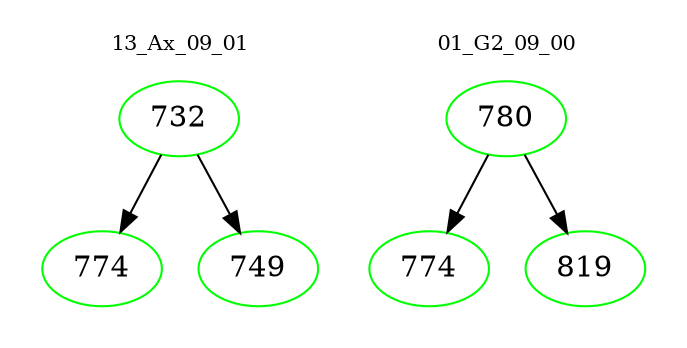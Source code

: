 digraph{
subgraph cluster_0 {
color = white
label = "13_Ax_09_01";
fontsize=10;
T0_732 [label="732", color="green"]
T0_732 -> T0_774 [color="black"]
T0_774 [label="774", color="green"]
T0_732 -> T0_749 [color="black"]
T0_749 [label="749", color="green"]
}
subgraph cluster_1 {
color = white
label = "01_G2_09_00";
fontsize=10;
T1_780 [label="780", color="green"]
T1_780 -> T1_774 [color="black"]
T1_774 [label="774", color="green"]
T1_780 -> T1_819 [color="black"]
T1_819 [label="819", color="green"]
}
}
